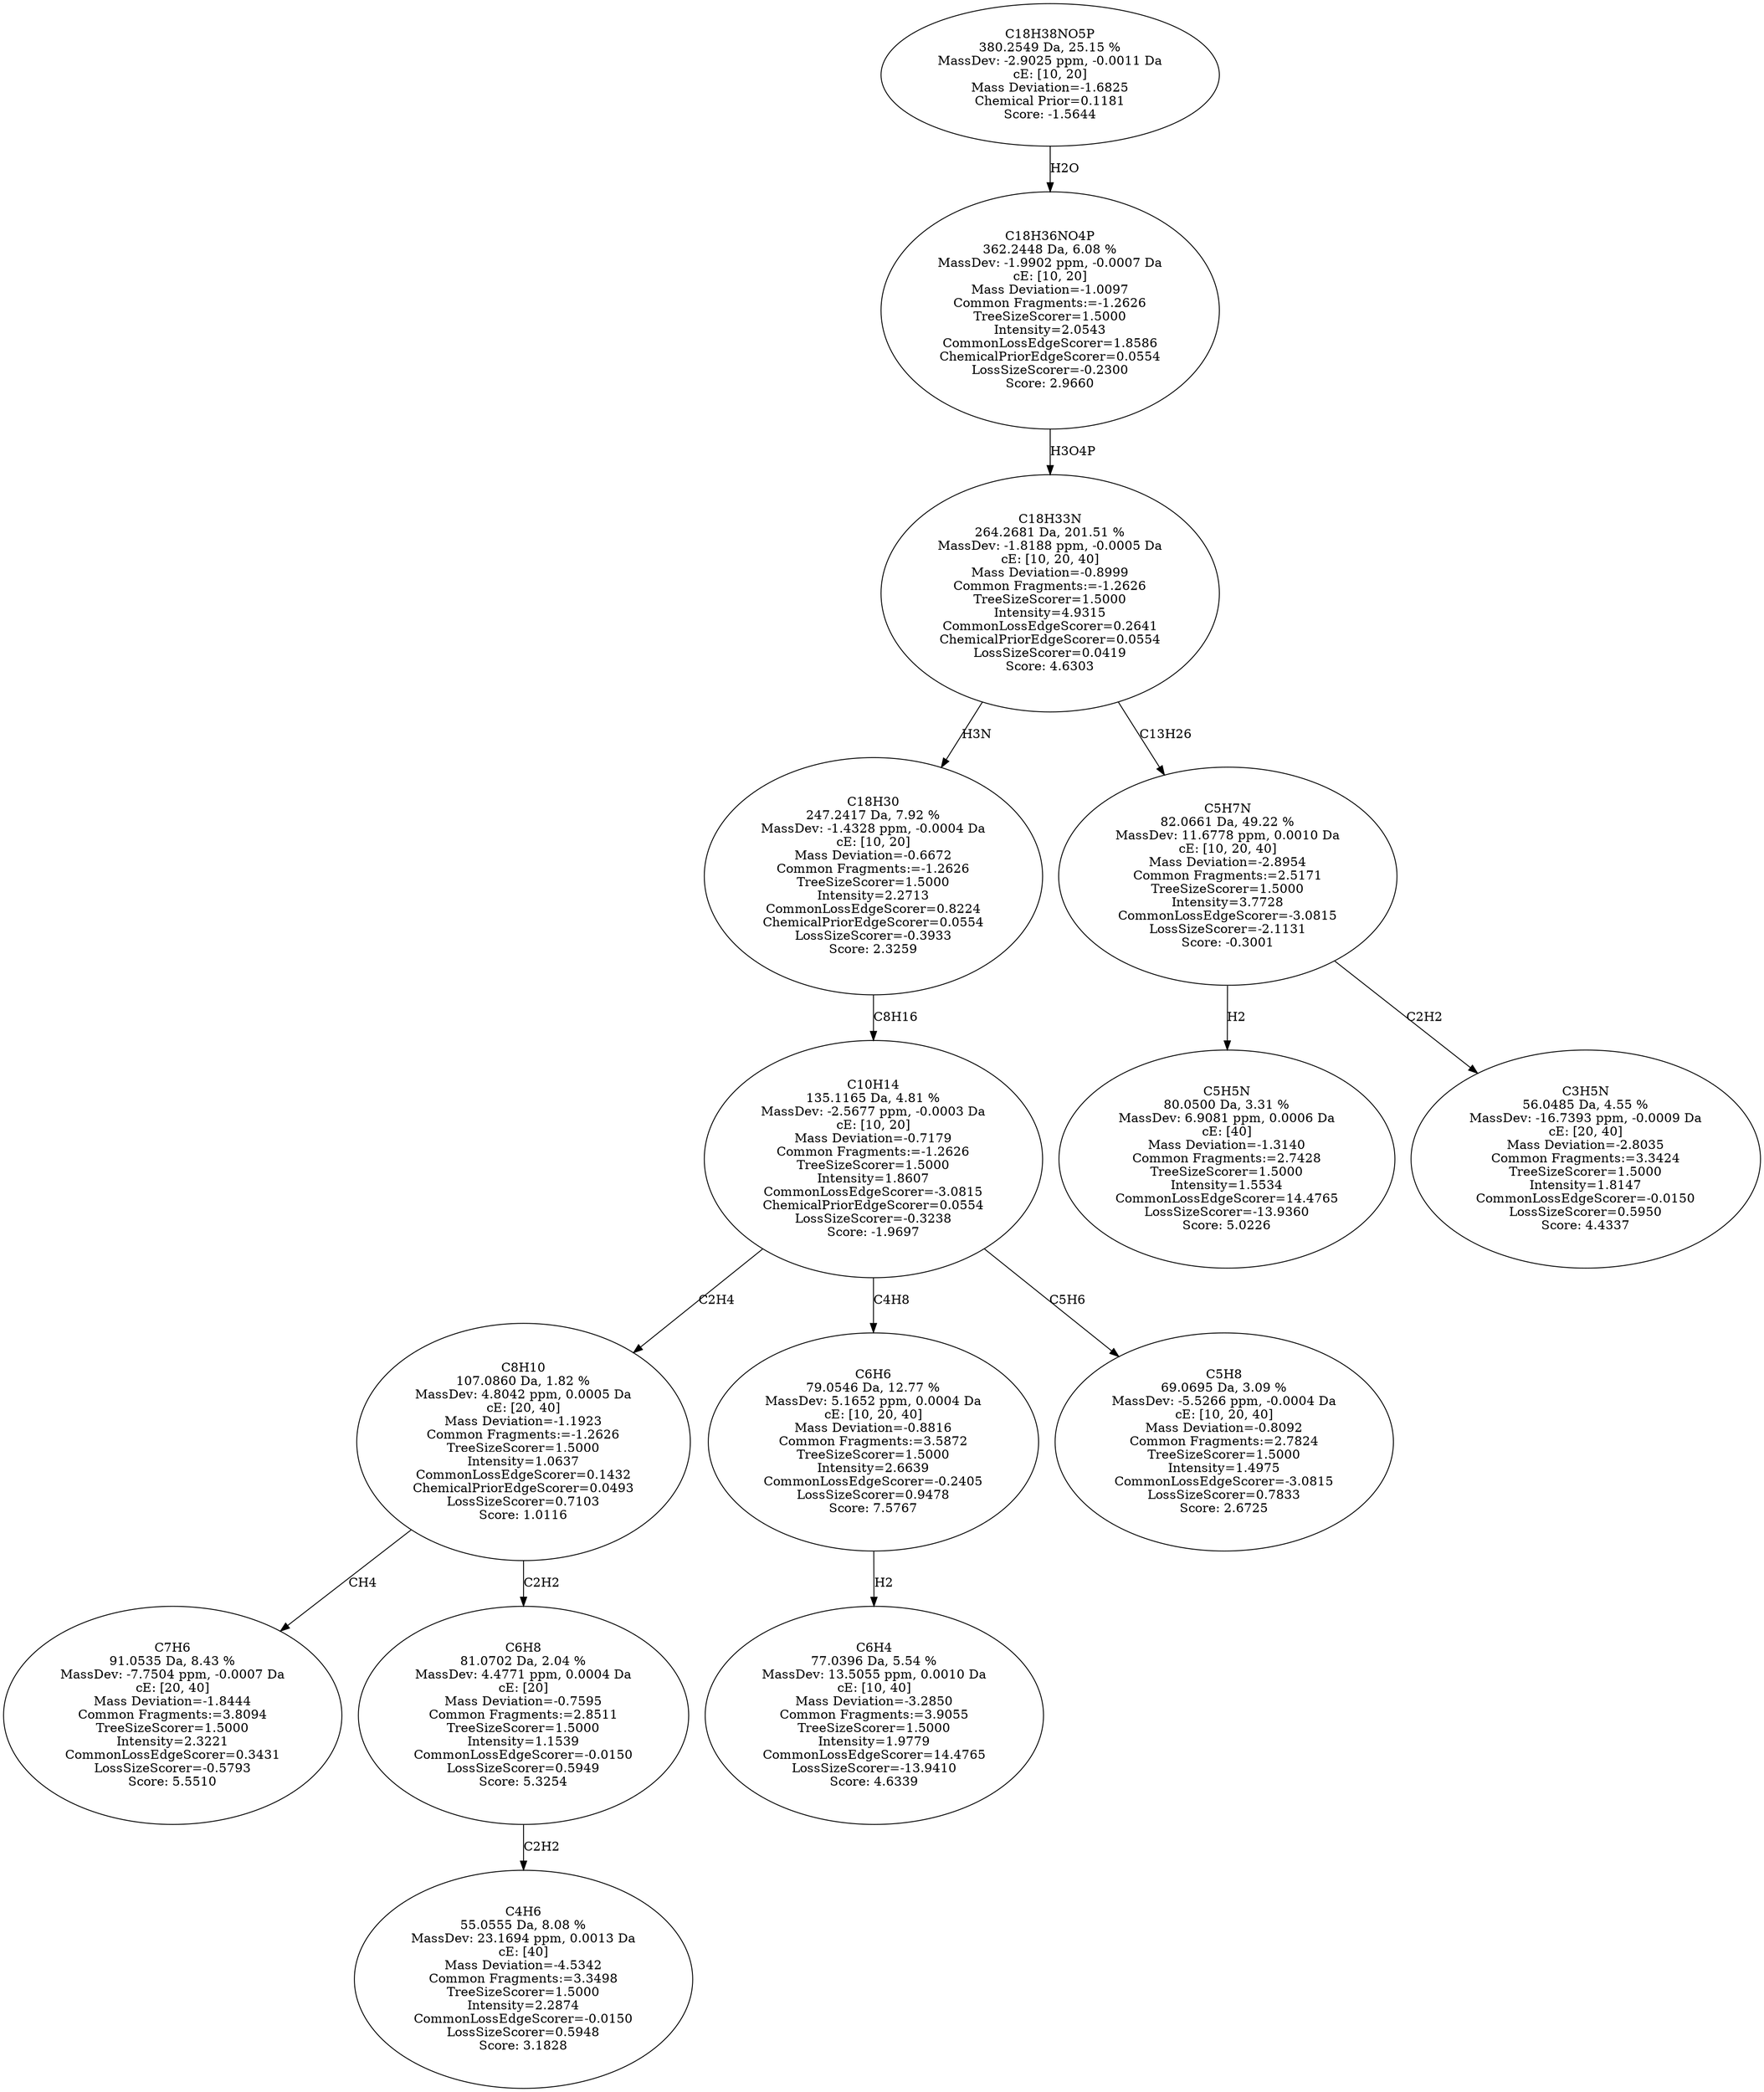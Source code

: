 strict digraph {
v1 [label="C7H6\n91.0535 Da, 8.43 %\nMassDev: -7.7504 ppm, -0.0007 Da\ncE: [20, 40]\nMass Deviation=-1.8444\nCommon Fragments:=3.8094\nTreeSizeScorer=1.5000\nIntensity=2.3221\nCommonLossEdgeScorer=0.3431\nLossSizeScorer=-0.5793\nScore: 5.5510"];
v2 [label="C4H6\n55.0555 Da, 8.08 %\nMassDev: 23.1694 ppm, 0.0013 Da\ncE: [40]\nMass Deviation=-4.5342\nCommon Fragments:=3.3498\nTreeSizeScorer=1.5000\nIntensity=2.2874\nCommonLossEdgeScorer=-0.0150\nLossSizeScorer=0.5948\nScore: 3.1828"];
v3 [label="C6H8\n81.0702 Da, 2.04 %\nMassDev: 4.4771 ppm, 0.0004 Da\ncE: [20]\nMass Deviation=-0.7595\nCommon Fragments:=2.8511\nTreeSizeScorer=1.5000\nIntensity=1.1539\nCommonLossEdgeScorer=-0.0150\nLossSizeScorer=0.5949\nScore: 5.3254"];
v4 [label="C8H10\n107.0860 Da, 1.82 %\nMassDev: 4.8042 ppm, 0.0005 Da\ncE: [20, 40]\nMass Deviation=-1.1923\nCommon Fragments:=-1.2626\nTreeSizeScorer=1.5000\nIntensity=1.0637\nCommonLossEdgeScorer=0.1432\nChemicalPriorEdgeScorer=0.0493\nLossSizeScorer=0.7103\nScore: 1.0116"];
v5 [label="C6H4\n77.0396 Da, 5.54 %\nMassDev: 13.5055 ppm, 0.0010 Da\ncE: [10, 40]\nMass Deviation=-3.2850\nCommon Fragments:=3.9055\nTreeSizeScorer=1.5000\nIntensity=1.9779\nCommonLossEdgeScorer=14.4765\nLossSizeScorer=-13.9410\nScore: 4.6339"];
v6 [label="C6H6\n79.0546 Da, 12.77 %\nMassDev: 5.1652 ppm, 0.0004 Da\ncE: [10, 20, 40]\nMass Deviation=-0.8816\nCommon Fragments:=3.5872\nTreeSizeScorer=1.5000\nIntensity=2.6639\nCommonLossEdgeScorer=-0.2405\nLossSizeScorer=0.9478\nScore: 7.5767"];
v7 [label="C5H8\n69.0695 Da, 3.09 %\nMassDev: -5.5266 ppm, -0.0004 Da\ncE: [10, 20, 40]\nMass Deviation=-0.8092\nCommon Fragments:=2.7824\nTreeSizeScorer=1.5000\nIntensity=1.4975\nCommonLossEdgeScorer=-3.0815\nLossSizeScorer=0.7833\nScore: 2.6725"];
v8 [label="C10H14\n135.1165 Da, 4.81 %\nMassDev: -2.5677 ppm, -0.0003 Da\ncE: [10, 20]\nMass Deviation=-0.7179\nCommon Fragments:=-1.2626\nTreeSizeScorer=1.5000\nIntensity=1.8607\nCommonLossEdgeScorer=-3.0815\nChemicalPriorEdgeScorer=0.0554\nLossSizeScorer=-0.3238\nScore: -1.9697"];
v9 [label="C18H30\n247.2417 Da, 7.92 %\nMassDev: -1.4328 ppm, -0.0004 Da\ncE: [10, 20]\nMass Deviation=-0.6672\nCommon Fragments:=-1.2626\nTreeSizeScorer=1.5000\nIntensity=2.2713\nCommonLossEdgeScorer=0.8224\nChemicalPriorEdgeScorer=0.0554\nLossSizeScorer=-0.3933\nScore: 2.3259"];
v10 [label="C5H5N\n80.0500 Da, 3.31 %\nMassDev: 6.9081 ppm, 0.0006 Da\ncE: [40]\nMass Deviation=-1.3140\nCommon Fragments:=2.7428\nTreeSizeScorer=1.5000\nIntensity=1.5534\nCommonLossEdgeScorer=14.4765\nLossSizeScorer=-13.9360\nScore: 5.0226"];
v11 [label="C3H5N\n56.0485 Da, 4.55 %\nMassDev: -16.7393 ppm, -0.0009 Da\ncE: [20, 40]\nMass Deviation=-2.8035\nCommon Fragments:=3.3424\nTreeSizeScorer=1.5000\nIntensity=1.8147\nCommonLossEdgeScorer=-0.0150\nLossSizeScorer=0.5950\nScore: 4.4337"];
v12 [label="C5H7N\n82.0661 Da, 49.22 %\nMassDev: 11.6778 ppm, 0.0010 Da\ncE: [10, 20, 40]\nMass Deviation=-2.8954\nCommon Fragments:=2.5171\nTreeSizeScorer=1.5000\nIntensity=3.7728\nCommonLossEdgeScorer=-3.0815\nLossSizeScorer=-2.1131\nScore: -0.3001"];
v13 [label="C18H33N\n264.2681 Da, 201.51 %\nMassDev: -1.8188 ppm, -0.0005 Da\ncE: [10, 20, 40]\nMass Deviation=-0.8999\nCommon Fragments:=-1.2626\nTreeSizeScorer=1.5000\nIntensity=4.9315\nCommonLossEdgeScorer=0.2641\nChemicalPriorEdgeScorer=0.0554\nLossSizeScorer=0.0419\nScore: 4.6303"];
v14 [label="C18H36NO4P\n362.2448 Da, 6.08 %\nMassDev: -1.9902 ppm, -0.0007 Da\ncE: [10, 20]\nMass Deviation=-1.0097\nCommon Fragments:=-1.2626\nTreeSizeScorer=1.5000\nIntensity=2.0543\nCommonLossEdgeScorer=1.8586\nChemicalPriorEdgeScorer=0.0554\nLossSizeScorer=-0.2300\nScore: 2.9660"];
v15 [label="C18H38NO5P\n380.2549 Da, 25.15 %\nMassDev: -2.9025 ppm, -0.0011 Da\ncE: [10, 20]\nMass Deviation=-1.6825\nChemical Prior=0.1181\nScore: -1.5644"];
v4 -> v1 [label="CH4"];
v3 -> v2 [label="C2H2"];
v4 -> v3 [label="C2H2"];
v8 -> v4 [label="C2H4"];
v6 -> v5 [label="H2"];
v8 -> v6 [label="C4H8"];
v8 -> v7 [label="C5H6"];
v9 -> v8 [label="C8H16"];
v13 -> v9 [label="H3N"];
v12 -> v10 [label="H2"];
v12 -> v11 [label="C2H2"];
v13 -> v12 [label="C13H26"];
v14 -> v13 [label="H3O4P"];
v15 -> v14 [label="H2O"];
}